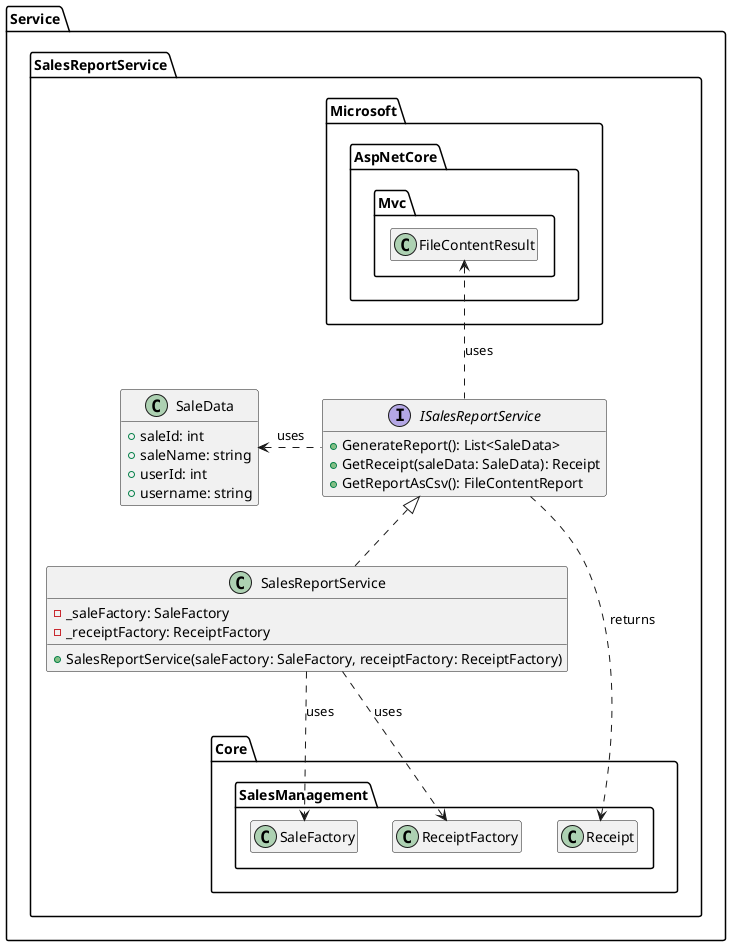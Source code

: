 @startuml sales-report-service

hide empty members

namespace Service {
namespace SalesReportService {

class SaleData {
    + saleId: int
    + saleName: string
    + userId: int
    + username: string
}

interface ISalesReportService {
    + GenerateReport(): List<SaleData>
    + GetReceipt(saleData: SaleData): Receipt
    + GetReportAsCsv(): FileContentReport
}

ISalesReportService .left.> SaleData: uses
ISalesReportService .down.> Core.SalesManagement.Receipt: returns
ISalesReportService .up.> Microsoft.AspNetCore.Mvc.FileContentResult: uses

class SalesReportService {
    - _saleFactory: SaleFactory
    - _receiptFactory: ReceiptFactory
    + SalesReportService(saleFactory: SaleFactory, receiptFactory: ReceiptFactory)
}

SalesReportService .up.|> ISalesReportService
SalesReportService .down.> Core.SalesManagement.SaleFactory: uses
SalesReportService .down.> Core.SalesManagement.ReceiptFactory: uses

}
}

@enduml